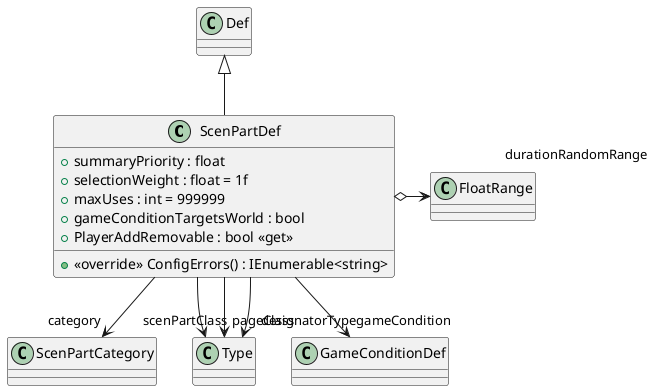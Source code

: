 @startuml
class ScenPartDef {
    + summaryPriority : float
    + selectionWeight : float = 1f
    + maxUses : int = 999999
    + gameConditionTargetsWorld : bool
    + PlayerAddRemovable : bool <<get>>
    + <<override>> ConfigErrors() : IEnumerable<string>
}
Def <|-- ScenPartDef
ScenPartDef --> "category" ScenPartCategory
ScenPartDef --> "scenPartClass" Type
ScenPartDef --> "pageClass" Type
ScenPartDef --> "gameCondition" GameConditionDef
ScenPartDef o-> "durationRandomRange" FloatRange
ScenPartDef --> "designatorType" Type
@enduml
